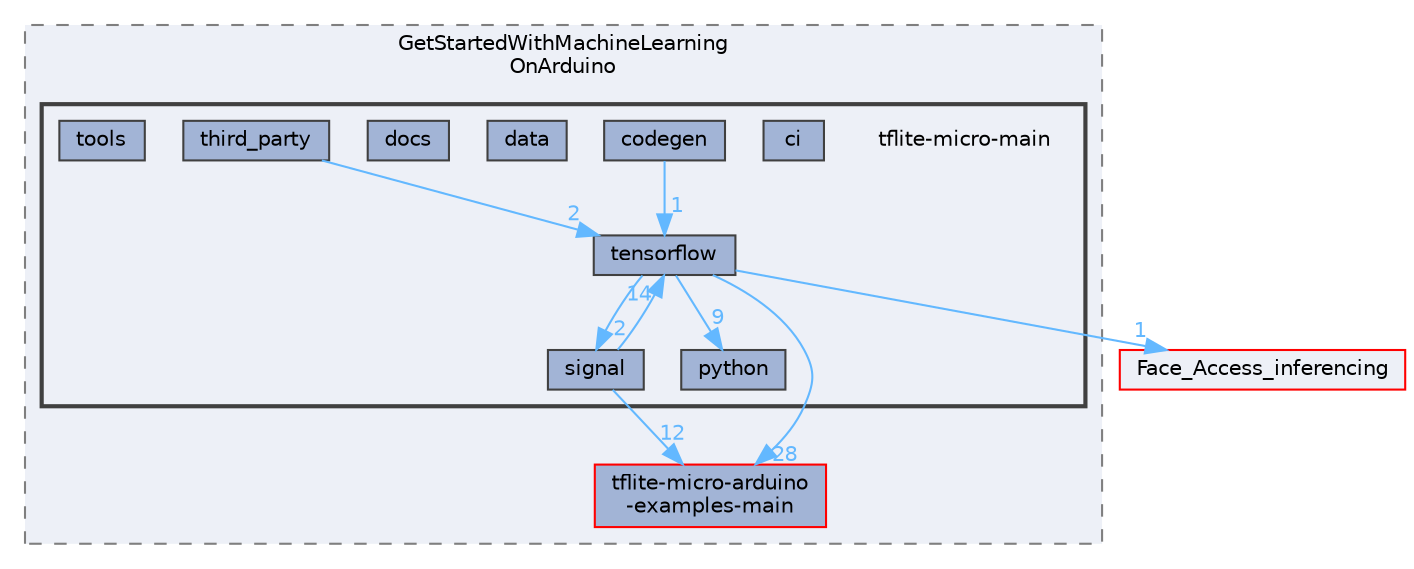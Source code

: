 digraph "Arduino/GetStartedWithMachineLearningOnArduino/tflite-micro-main"
{
 // LATEX_PDF_SIZE
  bgcolor="transparent";
  edge [fontname=Helvetica,fontsize=10,labelfontname=Helvetica,labelfontsize=10];
  node [fontname=Helvetica,fontsize=10,shape=box,height=0.2,width=0.4];
  compound=true
  subgraph clusterdir_5b434fadadbc73afff09af364c4592fa {
    graph [ bgcolor="#edf0f7", pencolor="grey50", label="GetStartedWithMachineLearning\lOnArduino", fontname=Helvetica,fontsize=10 style="filled,dashed", URL="dir_5b434fadadbc73afff09af364c4592fa.html",tooltip=""]
  dir_0d2ed21f8b79a9b0d8abfa821a489de0 [label="tflite-micro-arduino\l-examples-main", fillcolor="#a2b4d6", color="red", style="filled", URL="dir_0d2ed21f8b79a9b0d8abfa821a489de0.html",tooltip=""];
  subgraph clusterdir_37328d0195f4d1497edc6914cc71a1c6 {
    graph [ bgcolor="#edf0f7", pencolor="grey25", label="", fontname=Helvetica,fontsize=10 style="filled,bold", URL="dir_37328d0195f4d1497edc6914cc71a1c6.html",tooltip=""]
    dir_37328d0195f4d1497edc6914cc71a1c6 [shape=plaintext, label="tflite-micro-main"];
  dir_f704359ea8cbad59f8645f15dc329c83 [label="ci", fillcolor="#a2b4d6", color="grey25", style="filled", URL="dir_f704359ea8cbad59f8645f15dc329c83.html",tooltip=""];
  dir_2fece6b1fc2c2a9489c6b885f8ac0b63 [label="codegen", fillcolor="#a2b4d6", color="grey25", style="filled", URL="dir_2fece6b1fc2c2a9489c6b885f8ac0b63.html",tooltip=""];
  dir_79abcb14d80e9c24f6cf1fbc848d3c2f [label="data", fillcolor="#a2b4d6", color="grey25", style="filled", URL="dir_79abcb14d80e9c24f6cf1fbc848d3c2f.html",tooltip=""];
  dir_ea15f00bef20fe12ae7803a84c656ce2 [label="docs", fillcolor="#a2b4d6", color="grey25", style="filled", URL="dir_ea15f00bef20fe12ae7803a84c656ce2.html",tooltip=""];
  dir_1b776bd1e52f39eb838df75cc6a7644c [label="python", fillcolor="#a2b4d6", color="grey25", style="filled", URL="dir_1b776bd1e52f39eb838df75cc6a7644c.html",tooltip=""];
  dir_8ce83f6ebad9376744fd0b51d76c92be [label="signal", fillcolor="#a2b4d6", color="grey25", style="filled", URL="dir_8ce83f6ebad9376744fd0b51d76c92be.html",tooltip=""];
  dir_e5bdcbd8b9c0fefb7a2e0f3ea674e16e [label="tensorflow", fillcolor="#a2b4d6", color="grey25", style="filled", URL="dir_e5bdcbd8b9c0fefb7a2e0f3ea674e16e.html",tooltip=""];
  dir_3c5f7e19c31f80b6059c78be1b068b6e [label="third_party", fillcolor="#a2b4d6", color="grey25", style="filled", URL="dir_3c5f7e19c31f80b6059c78be1b068b6e.html",tooltip=""];
  dir_86759f1ca4878cd192bed43f0c914b74 [label="tools", fillcolor="#a2b4d6", color="grey25", style="filled", URL="dir_86759f1ca4878cd192bed43f0c914b74.html",tooltip=""];
  }
  }
  dir_05f86cf2d1c107dceef0ab0392ddcfcf [label="Face_Access_inferencing", fillcolor="#edf0f7", color="red", style="filled", URL="dir_05f86cf2d1c107dceef0ab0392ddcfcf.html",tooltip=""];
  dir_2fece6b1fc2c2a9489c6b885f8ac0b63->dir_e5bdcbd8b9c0fefb7a2e0f3ea674e16e [headlabel="1", labeldistance=1.5 headhref="dir_000056_000317.html" href="dir_000056_000317.html" color="steelblue1" fontcolor="steelblue1"];
  dir_8ce83f6ebad9376744fd0b51d76c92be->dir_0d2ed21f8b79a9b0d8abfa821a489de0 [headlabel="12", labeldistance=1.5 headhref="dir_000283_000335.html" href="dir_000283_000335.html" color="steelblue1" fontcolor="steelblue1"];
  dir_8ce83f6ebad9376744fd0b51d76c92be->dir_e5bdcbd8b9c0fefb7a2e0f3ea674e16e [headlabel="14", labeldistance=1.5 headhref="dir_000283_000317.html" href="dir_000283_000317.html" color="steelblue1" fontcolor="steelblue1"];
  dir_e5bdcbd8b9c0fefb7a2e0f3ea674e16e->dir_05f86cf2d1c107dceef0ab0392ddcfcf [headlabel="1", labeldistance=1.5 headhref="dir_000317_000107.html" href="dir_000317_000107.html" color="steelblue1" fontcolor="steelblue1"];
  dir_e5bdcbd8b9c0fefb7a2e0f3ea674e16e->dir_0d2ed21f8b79a9b0d8abfa821a489de0 [headlabel="28", labeldistance=1.5 headhref="dir_000317_000335.html" href="dir_000317_000335.html" color="steelblue1" fontcolor="steelblue1"];
  dir_e5bdcbd8b9c0fefb7a2e0f3ea674e16e->dir_1b776bd1e52f39eb838df75cc6a7644c [headlabel="9", labeldistance=1.5 headhref="dir_000317_000251.html" href="dir_000317_000251.html" color="steelblue1" fontcolor="steelblue1"];
  dir_e5bdcbd8b9c0fefb7a2e0f3ea674e16e->dir_8ce83f6ebad9376744fd0b51d76c92be [headlabel="2", labeldistance=1.5 headhref="dir_000317_000283.html" href="dir_000317_000283.html" color="steelblue1" fontcolor="steelblue1"];
  dir_3c5f7e19c31f80b6059c78be1b068b6e->dir_e5bdcbd8b9c0fefb7a2e0f3ea674e16e [headlabel="2", labeldistance=1.5 headhref="dir_000343_000317.html" href="dir_000343_000317.html" color="steelblue1" fontcolor="steelblue1"];
}

